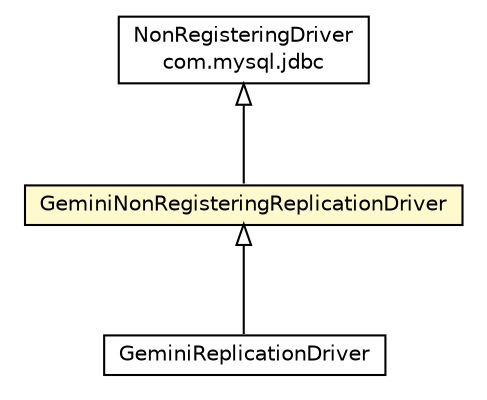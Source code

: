 #!/usr/local/bin/dot
#
# Class diagram 
# Generated by UMLGraph version R5_6_6-8-g8d7759 (http://www.umlgraph.org/)
#

digraph G {
	edge [fontname="Helvetica",fontsize=10,labelfontname="Helvetica",labelfontsize=10];
	node [fontname="Helvetica",fontsize=10,shape=plaintext];
	nodesep=0.25;
	ranksep=0.5;
	// org.dayatang.mysql.jdbc.GeminiReplicationDriver
	c270 [label=<<table title="org.dayatang.mysql.jdbc.GeminiReplicationDriver" border="0" cellborder="1" cellspacing="0" cellpadding="2" port="p" href="./GeminiReplicationDriver.html">
		<tr><td><table border="0" cellspacing="0" cellpadding="1">
<tr><td align="center" balign="center"> GeminiReplicationDriver </td></tr>
		</table></td></tr>
		</table>>, URL="./GeminiReplicationDriver.html", fontname="Helvetica", fontcolor="black", fontsize=10.0];
	// org.dayatang.mysql.jdbc.GeminiNonRegisteringReplicationDriver
	c272 [label=<<table title="org.dayatang.mysql.jdbc.GeminiNonRegisteringReplicationDriver" border="0" cellborder="1" cellspacing="0" cellpadding="2" port="p" bgcolor="lemonChiffon" href="./GeminiNonRegisteringReplicationDriver.html">
		<tr><td><table border="0" cellspacing="0" cellpadding="1">
<tr><td align="center" balign="center"> GeminiNonRegisteringReplicationDriver </td></tr>
		</table></td></tr>
		</table>>, URL="./GeminiNonRegisteringReplicationDriver.html", fontname="Helvetica", fontcolor="black", fontsize=10.0];
	//org.dayatang.mysql.jdbc.GeminiReplicationDriver extends org.dayatang.mysql.jdbc.GeminiNonRegisteringReplicationDriver
	c272:p -> c270:p [dir=back,arrowtail=empty];
	//org.dayatang.mysql.jdbc.GeminiNonRegisteringReplicationDriver extends com.mysql.jdbc.NonRegisteringDriver
	c274:p -> c272:p [dir=back,arrowtail=empty];
	// com.mysql.jdbc.NonRegisteringDriver
	c274 [label=<<table title="com.mysql.jdbc.NonRegisteringDriver" border="0" cellborder="1" cellspacing="0" cellpadding="2" port="p" href="http://java.sun.com/j2se/1.4.2/docs/api/com/mysql/jdbc/NonRegisteringDriver.html">
		<tr><td><table border="0" cellspacing="0" cellpadding="1">
<tr><td align="center" balign="center"> NonRegisteringDriver </td></tr>
<tr><td align="center" balign="center"> com.mysql.jdbc </td></tr>
		</table></td></tr>
		</table>>, URL="http://java.sun.com/j2se/1.4.2/docs/api/com/mysql/jdbc/NonRegisteringDriver.html", fontname="Helvetica", fontcolor="black", fontsize=10.0];
}

